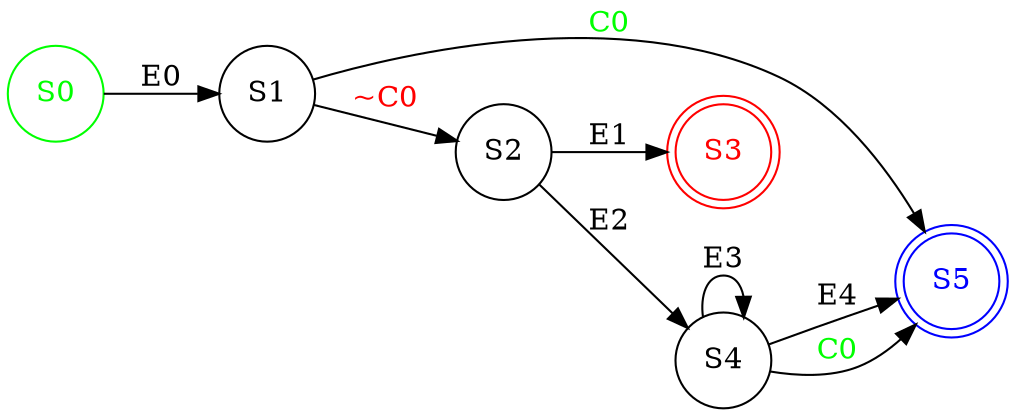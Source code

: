 digraph UntilOrder {
  rankdir = LR;

  node [shape = circle];

  S0 [color = green
      fontcolor = green];
  S3 [shape = doublecircle
      color = red
      fontcolor = red];
  S5 [shape = doublecircle
      color = blue
      fontcolor = blue];

  S0 -> S1 [label = "E0"];
  S1 -> S2 [label = "~C0"
            fontcolor = red];
  S1 -> S5 [label = "C0"
            fontcolor = green];
  S2 -> S3 [label = "E1"];
  S2 -> S4 [label = "E2"];
  S4 -> S4 [label = "E3"];
  S4 -> S5 [label = "E4"];
  S4 -> S5 [label = "C0"
            fontcolor = green];
}
